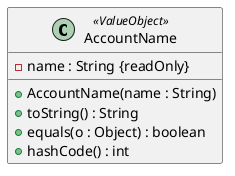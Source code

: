 @startuml

class AccountName<<ValueObject>> {

    -name : String {readOnly}
    +AccountName(name : String)
    +toString() : String
    +equals(o : Object) : boolean
    +hashCode() : int
}


@enduml